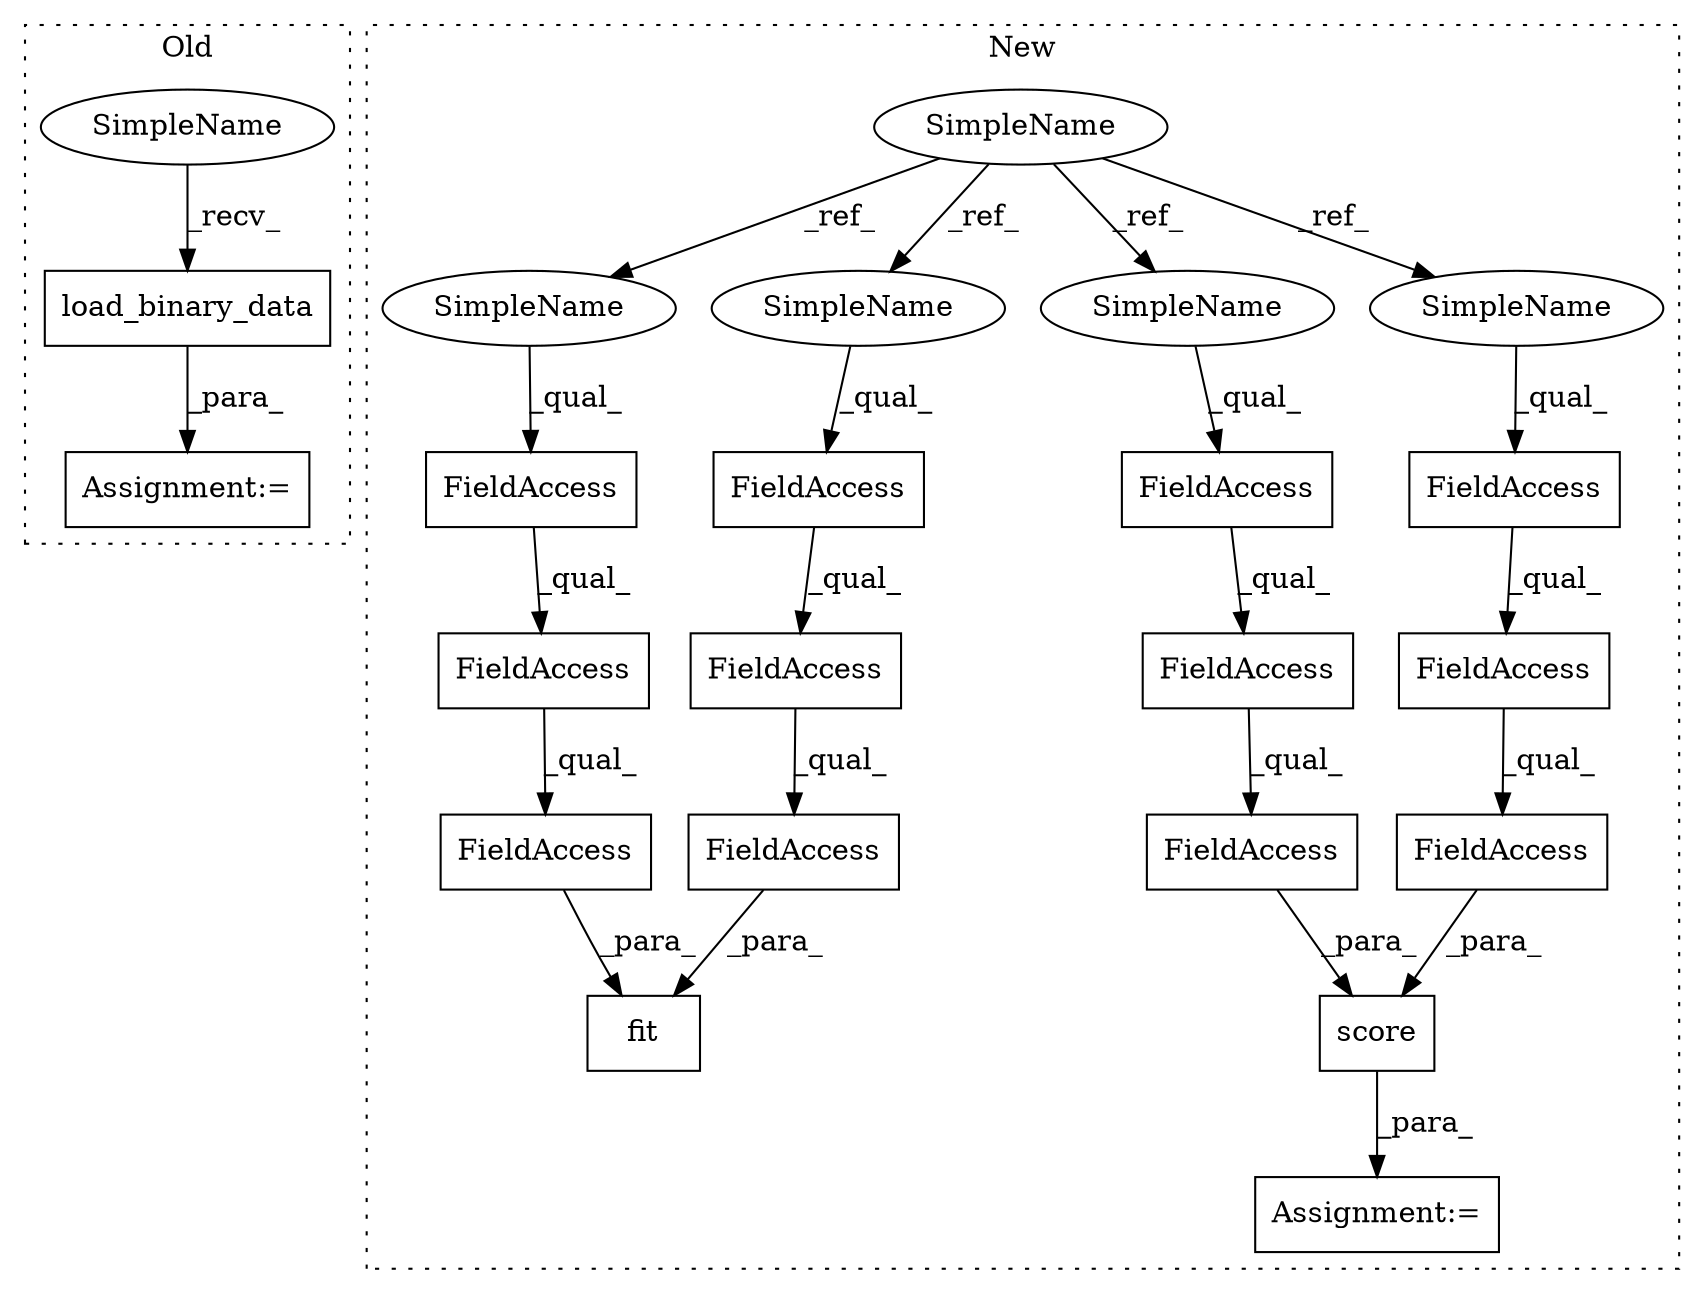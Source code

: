 digraph G {
subgraph cluster0 {
1 [label="load_binary_data" a="32" s="6557" l="18" shape="box"];
18 [label="Assignment:=" a="7" s="6550" l="2" shape="box"];
23 [label="SimpleName" a="42" s="6552" l="4" shape="ellipse"];
label = "Old";
style="dotted";
}
subgraph cluster1 {
2 [label="fit" a="32" s="4942,4985" l="4,1" shape="box"];
3 [label="FieldAccess" a="22" s="4966" l="19" shape="box"];
4 [label="FieldAccess" a="22" s="4946" l="19" shape="box"];
5 [label="FieldAccess" a="22" s="4946" l="13" shape="box"];
6 [label="FieldAccess" a="22" s="4966" l="13" shape="box"];
7 [label="FieldAccess" a="22" s="4946" l="11" shape="box"];
8 [label="SimpleName" a="42" s="4805" l="4" shape="ellipse"];
9 [label="FieldAccess" a="22" s="4966" l="11" shape="box"];
10 [label="FieldAccess" a="22" s="5030" l="11" shape="box"];
11 [label="FieldAccess" a="22" s="5011" l="11" shape="box"];
12 [label="FieldAccess" a="22" s="5011" l="13" shape="box"];
13 [label="FieldAccess" a="22" s="5030" l="13" shape="box"];
14 [label="FieldAccess" a="22" s="5011" l="18" shape="box"];
15 [label="score" a="32" s="5005,5048" l="6,1" shape="box"];
16 [label="FieldAccess" a="22" s="5030" l="18" shape="box"];
17 [label="Assignment:=" a="7" s="4993" l="1" shape="box"];
19 [label="SimpleName" a="42" s="4966" l="4" shape="ellipse"];
20 [label="SimpleName" a="42" s="4946" l="4" shape="ellipse"];
21 [label="SimpleName" a="42" s="5011" l="4" shape="ellipse"];
22 [label="SimpleName" a="42" s="5030" l="4" shape="ellipse"];
label = "New";
style="dotted";
}
1 -> 18 [label="_para_"];
3 -> 2 [label="_para_"];
4 -> 2 [label="_para_"];
5 -> 4 [label="_qual_"];
6 -> 3 [label="_qual_"];
7 -> 5 [label="_qual_"];
8 -> 22 [label="_ref_"];
8 -> 19 [label="_ref_"];
8 -> 21 [label="_ref_"];
8 -> 20 [label="_ref_"];
9 -> 6 [label="_qual_"];
10 -> 13 [label="_qual_"];
11 -> 12 [label="_qual_"];
12 -> 14 [label="_qual_"];
13 -> 16 [label="_qual_"];
14 -> 15 [label="_para_"];
15 -> 17 [label="_para_"];
16 -> 15 [label="_para_"];
19 -> 9 [label="_qual_"];
20 -> 7 [label="_qual_"];
21 -> 11 [label="_qual_"];
22 -> 10 [label="_qual_"];
23 -> 1 [label="_recv_"];
}